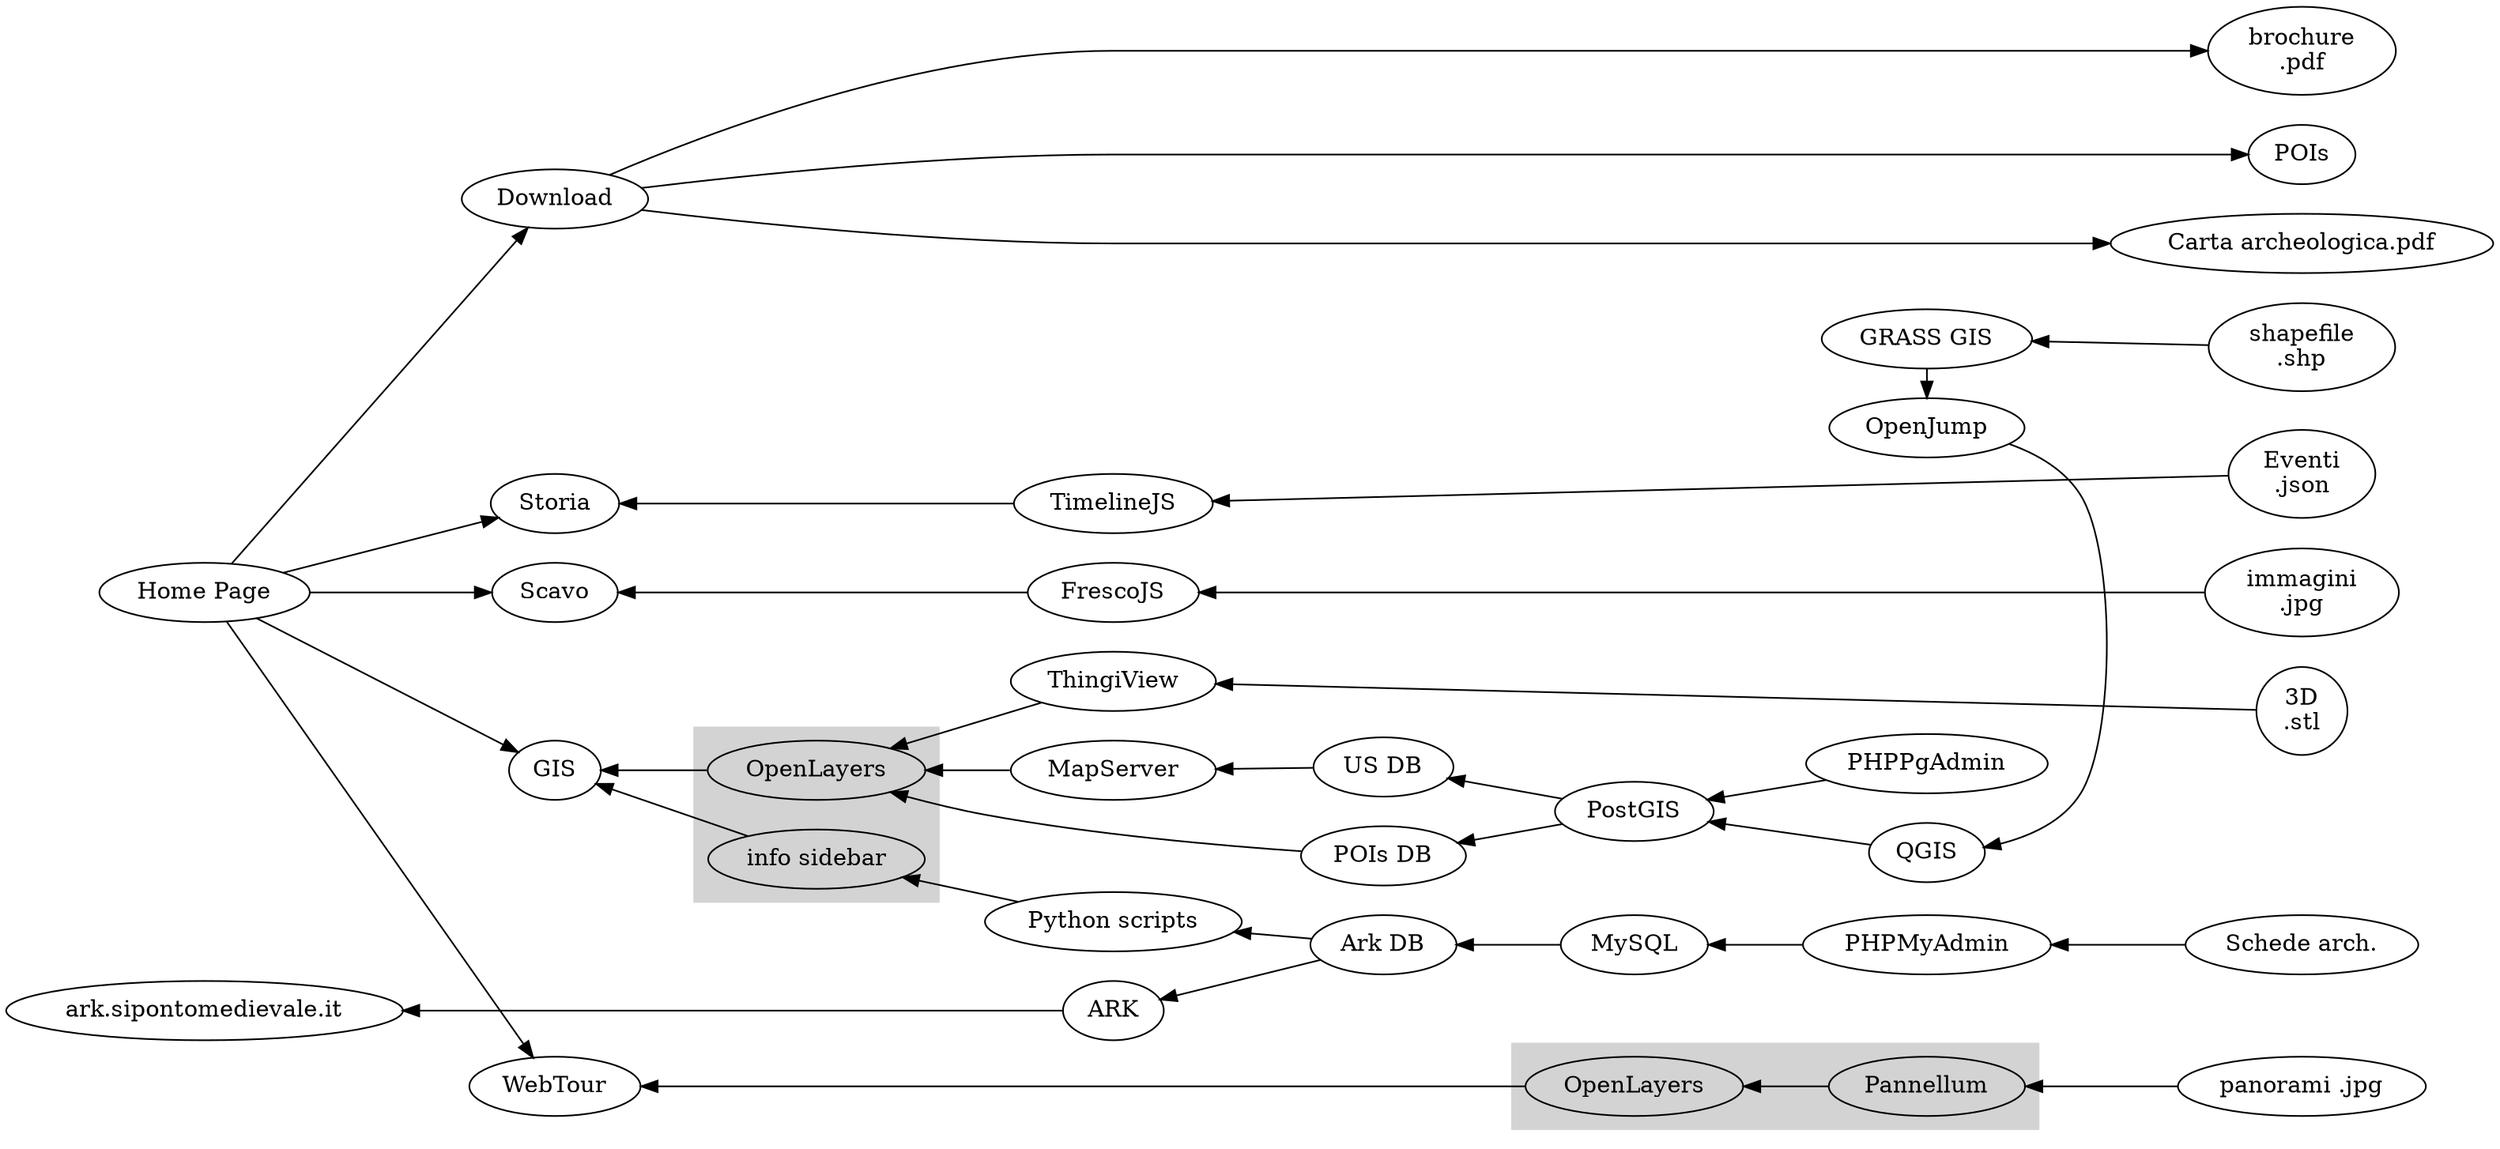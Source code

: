    digraph G {
        compound=true;
        rankdir="RL";
        ranksep="0.5";

        // pages
        home [label="Home Page",lblstyle="main",texlbl="\textbf{\LARGE \href{http://www.sipontomedievale.it}{sipontomedievale.it}}"];
        storia [label="Storia",lblstyle="page",texlbl="\Large Storia"]
        scavo [label="Scavo",lblstyle="page",texlbl="\Large Scavo"]
        gis [label="GIS",lblstyle="page",texlbl="\Large GIS"]
        webtour [label="WebTour",lblstyle="page",texlbl="\Large WebTour"]
        download [label="Download",lblstyle="page",texlbl="\Large Download"]

        // webapps
        arkweb [label="ark.sipontomedievale.it",lblstyle="main",texlbl="\textbf{\LARGE \href{http://ark.sipontomedievale.it}{ark.sipontomedievale.it}}"]
        ark [label="ARK",lblstyle="php",texlbl="ARK\nodepart{two}\textbf{\color{White}PHP}"]
        phpmyadmin [label="PHPMyAdmin",lblstyle="php",texlbl="PHPMyAdmin\nodepart{two}\textbf{\color{White}PHP}"]
        phppgadmin [label="PHPPgAdmin",lblstyle="php",texlbl="PHPPgAdmin\nodepart{two}\textbf{\color{White}PHP}"]

        // tools
        mapserver [label="MapServer",lblstyle="gis"]
        python [label="Python scripts",lblstyle="py",texlbl="scripts\nodepart{two}\textbf{\color{MidnightBlue}PY}"]

        // javascript
        timelinejs [label="TimelineJS",lblstyle="js",texlbl="Timeline\nodepart{two}\textbf{\color{White}JS}"]
        frescojs [label="FrescoJS",lblstyle="js",texlbl="Fresco\nodepart{two}\textbf{\color{White}JS}"]
        thingiview [label="ThingiView",lblstyle="js",texlbl="ThingiView\nodepart{two}\textbf{\color{White}JS}"]

        subgraph cluster_gis {
            style=filled;
            color=lightgrey;

            openlayers_gis [label="OpenLayers",lblstyle="js",texlbl="OpenLayers\nodepart{two}\textbf{\color{White}JS}"]
            sidebar [label="info sidebar",lblstyle="jquery",texlbl="sidebar\nodepart{two}\textbf{\color{White}JQ}"]
        }

        subgraph cluster_webtour {
            style=filled;
            color=lightgrey;

            pannellum [label="Pannellum",lblstyle="js",texlbl="Pannellum\nodepart{two}\textbf{\color{White}JS}"]
            openlayers_tour [label="OpenLayers",lblstyle="js",texlbl="OpenLayers\nodepart{two}\textbf{\color{White}JS}"]
        }

        // desktop software
        grass [label="GRASS GIS",lblstyle="gis"]
        qgis [label="QGIS",lblstyle="gis"]
        openjump [label="OpenJump",lblstyle="gis"]

        // dbs
        mysql [label="MySQL",lblstyle="mysql",texlbl="\textbf{\color{White}MySQL}"]
        pgsql [label="PostGIS",lblstyle="gis",texlbl="PostGIS"]
        schede [label="Ark DB",lblstyle="db",texlbl="Ark DB"]
        poidb [label="POIs DB",lblstyle="geodb",texlbl="POIs DB"]
        us [label="US DB",lblstyle="geodb",texlbl="US DB"]

        // files
        cartaarch [label="Carta archeologica.pdf",lblstyle="file",texlbl="Carta archeologica\nodepart{two}\texttt{.pdf}"]
        brochure [label="brochure\n.pdf",lblstyle="file",texlbl="brochure\nodepart{two}\texttt{.pdf}"]
        pois [label="POIs",lblstyle="file",texlbl="POIs\nodepart{two}\texttt{.grm}"]
        panos [label="panorami .jpg",lblstyle="file",texlbl="panorami\nodepart{two}\texttt{.jpg}"]
        stl [label="3D\n.stl",lblstyle="file",texlbl="3D\nodepart{two}\texttt{.stl}"]
        img [label="immagini\n.jpg",lblstyle="file",texlbl="immagini\nodepart{two}\texttt{.jpg}"]
        shp [label="shapefile\n.shp",lblstyle="file",texlbl="shapefile\nodepart{two}\texttt{.shp}"]
        csv [label="Schede arch.",lblstyle="file",texlbl="schede arch.\nodepart{two}\texttt{.csv}"]
        json [label="Eventi\n.json",lblstyle="file",texlbl="eventi\nodepart{two}\texttt{.json}"]

        // ranking
        { rank=max; home; arkweb }
        { rank=same; storia; scavo; gis; webtour; download }
        { rank=same; schede; poidb; us }
        { rank=source; cartaarch; brochure; pois; shp; csv; json }
        { rank=same; timelinejs; frescojs; thingiview }
        { rank=same; phpmyadmin; phppgadmin }
        { rank=source; img; stl; panos }
        { rank=same; ark; python; mapserver }
        { rank=same; mysql; pgsql }
        { rank=same; grass; qgis; openjump }


        // bindings
        home -> storia
        home -> scavo
        home -> gis
        home -> webtour
        home -> download

        schede -> ark -> arkweb

        download -> cartaarch
        download -> brochure
        download -> pois

        json -> timelinejs -> storia
        img -> frescojs -> scavo

        shp -> grass -> openjump -> qgis -> pgsql
        pgsql -> poidb -> openlayers_gis

        phpmyadmin -> mysql -> schede -> python -> sidebar -> gis
        phppgadmin -> pgsql -> us -> mapserver -> openlayers_gis -> gis
        stl -> thingiview -> openlayers_gis

        panos -> pannellum -> openlayers_tour -> webtour

        csv -> phpmyadmin
    }
